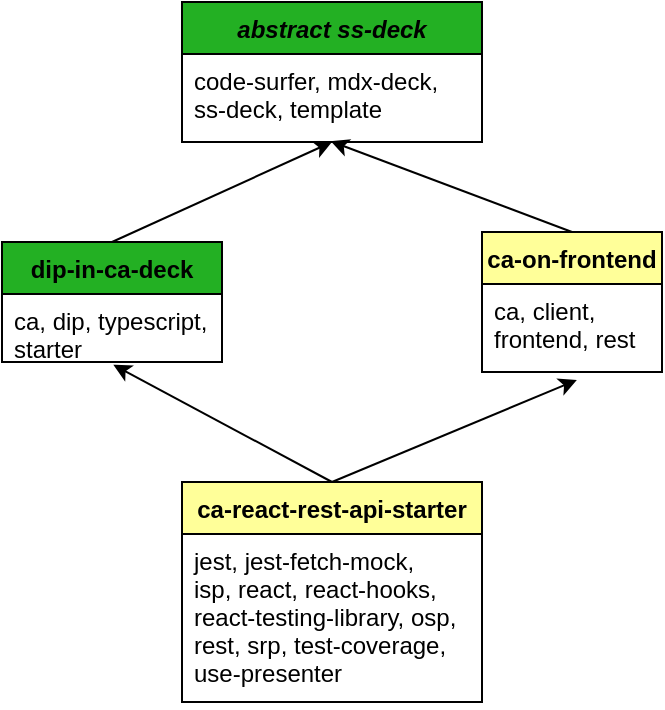 <mxfile version="13.2.2" type="device"><diagram name="Page-1" id="b5b7bab2-c9e2-2cf4-8b2a-24fd1a2a6d21"><mxGraphModel dx="836" dy="484" grid="1" gridSize="10" guides="1" tooltips="1" connect="1" arrows="1" fold="1" page="1" pageScale="1" pageWidth="827" pageHeight="1169" background="#ffffff" math="0" shadow="0"><root><mxCell id="0"/><mxCell id="1" parent="0"/><mxCell id="K0z_7RDsv-iZgnGEYKyx-8" value="" style="endArrow=classic;html=1;entryX=0.527;entryY=1.091;entryDx=0;entryDy=0;entryPerimeter=0;exitX=0.5;exitY=0;exitDx=0;exitDy=0;" edge="1" parent="1" source="K0z_7RDsv-iZgnGEYKyx-2" target="K0z_7RDsv-iZgnGEYKyx-7"><mxGeometry width="50" height="50" relative="1" as="geometry"><mxPoint x="-100" y="560" as="sourcePoint"/><mxPoint x="-50" y="510" as="targetPoint"/></mxGeometry></mxCell><mxCell id="K0z_7RDsv-iZgnGEYKyx-11" value="" style="endArrow=classic;html=1;entryX=0.506;entryY=1.041;entryDx=0;entryDy=0;entryPerimeter=0;exitX=0.5;exitY=0;exitDx=0;exitDy=0;" edge="1" parent="1" source="K0z_7RDsv-iZgnGEYKyx-2" target="K0z_7RDsv-iZgnGEYKyx-10"><mxGeometry width="50" height="50" relative="1" as="geometry"><mxPoint x="310" y="540" as="sourcePoint"/><mxPoint x="309.97" y="474.004" as="targetPoint"/></mxGeometry></mxCell><mxCell id="K0z_7RDsv-iZgnGEYKyx-14" value="" style="endArrow=classic;html=1;exitX=0.5;exitY=0;exitDx=0;exitDy=0;entryX=0.5;entryY=1;entryDx=0;entryDy=0;" edge="1" parent="1" source="K0z_7RDsv-iZgnGEYKyx-9" target="K0z_7RDsv-iZgnGEYKyx-12"><mxGeometry width="50" height="50" relative="1" as="geometry"><mxPoint x="310" y="540" as="sourcePoint"/><mxPoint x="310" y="370" as="targetPoint"/></mxGeometry></mxCell><mxCell id="K0z_7RDsv-iZgnGEYKyx-15" value="" style="endArrow=classic;html=1;entryX=0.496;entryY=0.992;entryDx=0;entryDy=0;entryPerimeter=0;exitX=0.5;exitY=0;exitDx=0;exitDy=0;" edge="1" parent="1" source="K0z_7RDsv-iZgnGEYKyx-6" target="K0z_7RDsv-iZgnGEYKyx-13"><mxGeometry width="50" height="50" relative="1" as="geometry"><mxPoint x="190" y="395" as="sourcePoint"/><mxPoint x="319.05" y="344.004" as="targetPoint"/></mxGeometry></mxCell><mxCell id="K0z_7RDsv-iZgnGEYKyx-6" value="ca-on-frontend" style="swimlane;fontStyle=1;childLayout=stackLayout;horizontal=1;startSize=26;fillColor=#FFFF99;horizontalStack=0;resizeParent=1;resizeParentMax=0;resizeLast=0;collapsible=1;marginBottom=0;" vertex="1" parent="1"><mxGeometry x="370" y="385" width="90" height="70" as="geometry"/></mxCell><mxCell id="K0z_7RDsv-iZgnGEYKyx-7" value="ca, client,&#10;frontend, rest" style="text;strokeColor=none;fillColor=none;align=left;verticalAlign=top;spacingLeft=4;spacingRight=4;overflow=hidden;rotatable=0;points=[[0,0.5],[1,0.5]];portConstraint=eastwest;" vertex="1" parent="K0z_7RDsv-iZgnGEYKyx-6"><mxGeometry y="26" width="90" height="44" as="geometry"/></mxCell><mxCell id="K0z_7RDsv-iZgnGEYKyx-9" value="dip-in-ca-deck" style="swimlane;fontStyle=1;childLayout=stackLayout;horizontal=1;startSize=26;fillColor=#23B023;horizontalStack=0;resizeParent=1;resizeParentMax=0;resizeLast=0;collapsible=1;marginBottom=0;" vertex="1" parent="1"><mxGeometry x="130" y="390" width="110" height="60" as="geometry"/></mxCell><mxCell id="K0z_7RDsv-iZgnGEYKyx-10" value="ca, dip, typescript,&#10;starter" style="text;strokeColor=none;fillColor=none;align=left;verticalAlign=top;spacingLeft=4;spacingRight=4;overflow=hidden;rotatable=0;points=[[0,0.5],[1,0.5]];portConstraint=eastwest;" vertex="1" parent="K0z_7RDsv-iZgnGEYKyx-9"><mxGeometry y="26" width="110" height="34" as="geometry"/></mxCell><mxCell id="K0z_7RDsv-iZgnGEYKyx-12" value="abstract ss-deck" style="swimlane;fontStyle=3;childLayout=stackLayout;horizontal=1;startSize=26;fillColor=#23B023;horizontalStack=0;resizeParent=1;resizeParentMax=0;resizeLast=0;collapsible=1;marginBottom=0;" vertex="1" parent="1"><mxGeometry x="220" y="270" width="150" height="70" as="geometry"/></mxCell><mxCell id="K0z_7RDsv-iZgnGEYKyx-13" value="code-surfer, mdx-deck,&#10;ss-deck, template" style="text;strokeColor=none;fillColor=none;align=left;verticalAlign=top;spacingLeft=4;spacingRight=4;overflow=hidden;rotatable=0;points=[[0,0.5],[1,0.5]];portConstraint=eastwest;" vertex="1" parent="K0z_7RDsv-iZgnGEYKyx-12"><mxGeometry y="26" width="150" height="44" as="geometry"/></mxCell><mxCell id="K0z_7RDsv-iZgnGEYKyx-2" value="ca-react-rest-api-starter" style="swimlane;fontStyle=1;childLayout=stackLayout;horizontal=1;startSize=26;fillColor=#FFFF99;horizontalStack=0;resizeParent=1;resizeParentMax=0;resizeLast=0;collapsible=1;marginBottom=0;" vertex="1" parent="1"><mxGeometry x="220" y="510" width="150" height="110" as="geometry"/></mxCell><mxCell id="K0z_7RDsv-iZgnGEYKyx-3" value="jest, jest-fetch-mock,&#10;isp, react, react-hooks,&#10;react-testing-library, osp,&#10;rest, srp, test-coverage,&#10;use-presenter" style="text;strokeColor=none;fillColor=none;align=left;verticalAlign=top;spacingLeft=4;spacingRight=4;overflow=hidden;rotatable=0;points=[[0,0.5],[1,0.5]];portConstraint=eastwest;" vertex="1" parent="K0z_7RDsv-iZgnGEYKyx-2"><mxGeometry y="26" width="150" height="84" as="geometry"/></mxCell></root></mxGraphModel></diagram></mxfile>